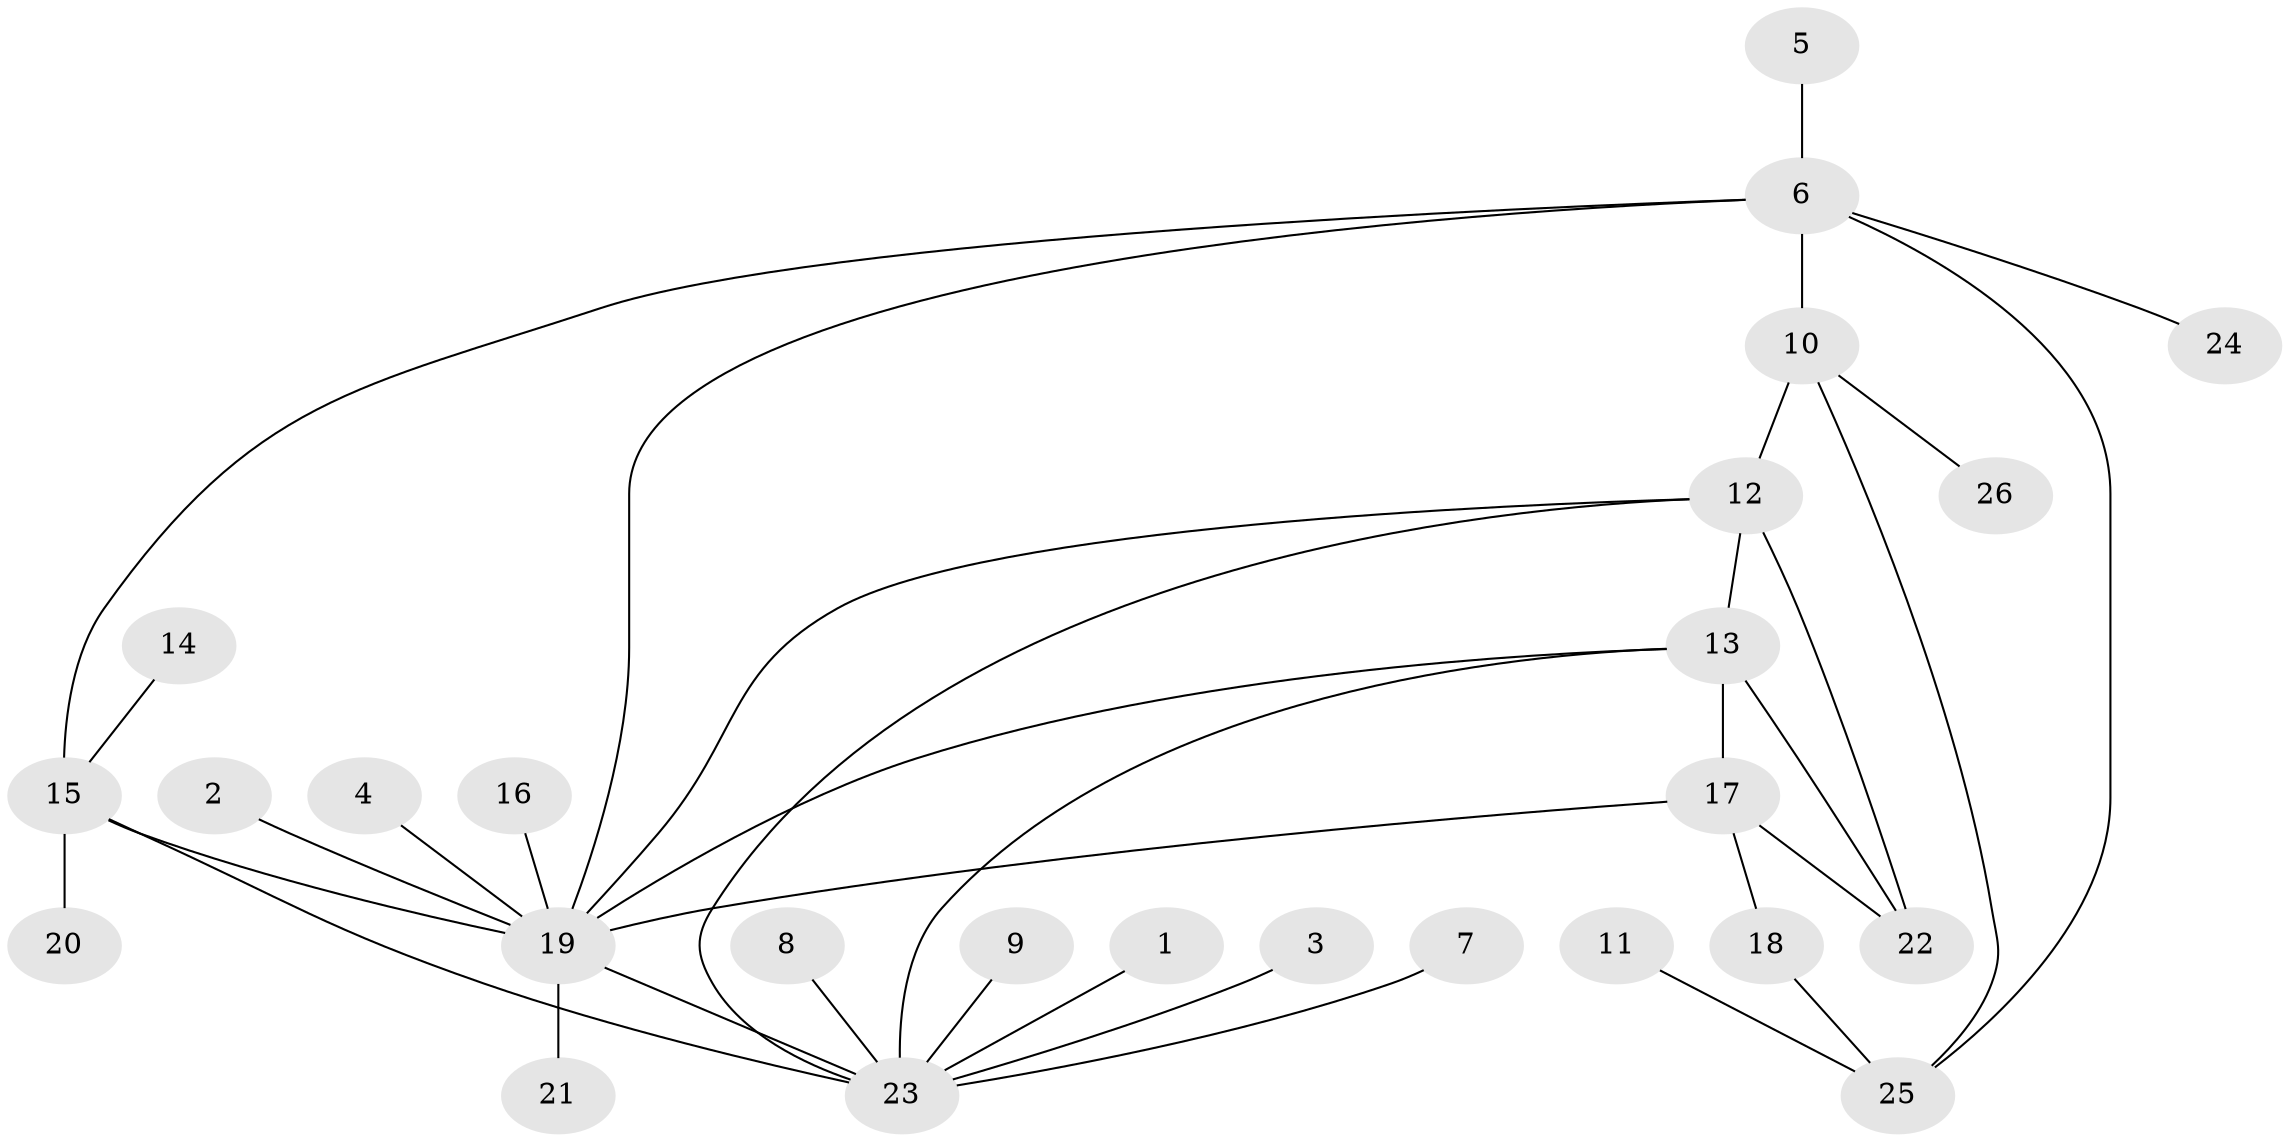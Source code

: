 // original degree distribution, {8: 0.0196078431372549, 10: 0.0196078431372549, 12: 0.0196078431372549, 7: 0.058823529411764705, 1: 0.5686274509803921, 2: 0.17647058823529413, 5: 0.058823529411764705, 4: 0.058823529411764705, 3: 0.0196078431372549}
// Generated by graph-tools (version 1.1) at 2025/01/03/09/25 03:01:39]
// undirected, 26 vertices, 36 edges
graph export_dot {
graph [start="1"]
  node [color=gray90,style=filled];
  1;
  2;
  3;
  4;
  5;
  6;
  7;
  8;
  9;
  10;
  11;
  12;
  13;
  14;
  15;
  16;
  17;
  18;
  19;
  20;
  21;
  22;
  23;
  24;
  25;
  26;
  1 -- 23 [weight=1.0];
  2 -- 19 [weight=1.0];
  3 -- 23 [weight=1.0];
  4 -- 19 [weight=1.0];
  5 -- 6 [weight=1.0];
  6 -- 10 [weight=1.0];
  6 -- 15 [weight=1.0];
  6 -- 19 [weight=1.0];
  6 -- 24 [weight=1.0];
  6 -- 25 [weight=1.0];
  7 -- 23 [weight=1.0];
  8 -- 23 [weight=1.0];
  9 -- 23 [weight=1.0];
  10 -- 12 [weight=2.0];
  10 -- 25 [weight=1.0];
  10 -- 26 [weight=1.0];
  11 -- 25 [weight=1.0];
  12 -- 13 [weight=1.0];
  12 -- 19 [weight=1.0];
  12 -- 22 [weight=1.0];
  12 -- 23 [weight=1.0];
  13 -- 17 [weight=2.0];
  13 -- 19 [weight=1.0];
  13 -- 22 [weight=1.0];
  13 -- 23 [weight=1.0];
  14 -- 15 [weight=1.0];
  15 -- 19 [weight=1.0];
  15 -- 20 [weight=1.0];
  15 -- 23 [weight=1.0];
  16 -- 19 [weight=1.0];
  17 -- 18 [weight=1.0];
  17 -- 19 [weight=1.0];
  17 -- 22 [weight=1.0];
  18 -- 25 [weight=1.0];
  19 -- 21 [weight=1.0];
  19 -- 23 [weight=1.0];
}
